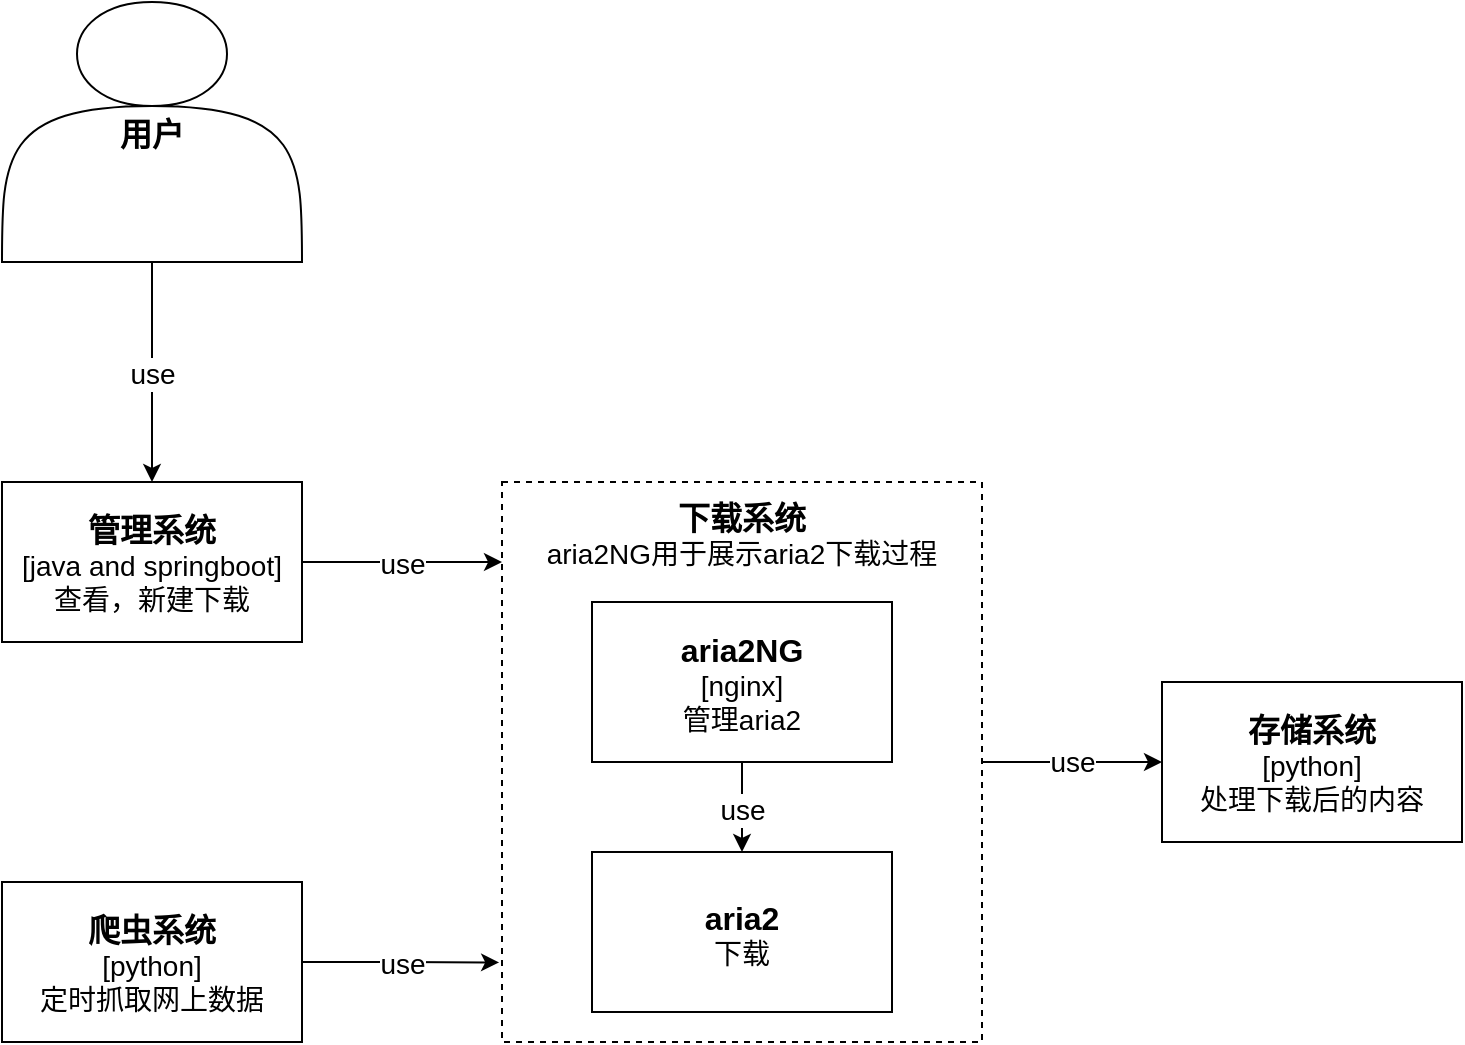 <mxfile version="14.9.2" type="github">
  <diagram id="teOBSdAUKKFWsfus6q4V" name="第 1 页">
    <mxGraphModel dx="1221" dy="644" grid="1" gridSize="10" guides="1" tooltips="1" connect="1" arrows="1" fold="1" page="1" pageScale="1" pageWidth="827" pageHeight="1169" math="0" shadow="0">
      <root>
        <mxCell id="0" />
        <mxCell id="1" parent="0" />
        <mxCell id="bS9oU5hErUytyoPM4GPt-17" value="use" style="edgeStyle=orthogonalEdgeStyle;rounded=0;orthogonalLoop=1;jettySize=auto;html=1;exitX=0.5;exitY=1;exitDx=0;exitDy=0;entryX=0.5;entryY=0;entryDx=0;entryDy=0;fontSize=14;spacingTop=2;" edge="1" parent="1" source="bS9oU5hErUytyoPM4GPt-2" target="bS9oU5hErUytyoPM4GPt-8">
          <mxGeometry relative="1" as="geometry" />
        </mxCell>
        <mxCell id="bS9oU5hErUytyoPM4GPt-2" value="&lt;font style=&quot;font-size: 16px&quot;&gt;&lt;b&gt;用户&lt;/b&gt;&lt;br&gt;&lt;/font&gt;" style="shape=actor;whiteSpace=wrap;html=1;verticalAlign=middle;spacingTop=2;" vertex="1" parent="1">
          <mxGeometry x="90" y="160" width="150" height="130" as="geometry" />
        </mxCell>
        <mxCell id="bS9oU5hErUytyoPM4GPt-15" value="use" style="edgeStyle=orthogonalEdgeStyle;rounded=0;orthogonalLoop=1;jettySize=auto;html=1;entryX=0;entryY=0.143;entryDx=0;entryDy=0;entryPerimeter=0;fontSize=14;spacingTop=2;" edge="1" parent="1" source="bS9oU5hErUytyoPM4GPt-8" target="bS9oU5hErUytyoPM4GPt-7">
          <mxGeometry relative="1" as="geometry" />
        </mxCell>
        <mxCell id="bS9oU5hErUytyoPM4GPt-8" value="&lt;font&gt;&lt;span style=&quot;font-weight: bold ; font-size: 16px&quot;&gt;管理系统&lt;/span&gt;&lt;br&gt;&lt;font style=&quot;font-size: 14px&quot;&gt;[java and springboot]&lt;br&gt;&lt;/font&gt;查看，新建下载&lt;br&gt;&lt;/font&gt;" style="rounded=0;whiteSpace=wrap;html=1;fontSize=14;verticalAlign=middle;spacingTop=2;" vertex="1" parent="1">
          <mxGeometry x="90" y="400" width="150" height="80" as="geometry" />
        </mxCell>
        <mxCell id="bS9oU5hErUytyoPM4GPt-16" value="use" style="edgeStyle=orthogonalEdgeStyle;rounded=0;orthogonalLoop=1;jettySize=auto;html=1;exitX=1;exitY=0.5;exitDx=0;exitDy=0;entryX=-0.006;entryY=0.858;entryDx=0;entryDy=0;entryPerimeter=0;fontSize=14;spacingTop=2;" edge="1" parent="1" source="bS9oU5hErUytyoPM4GPt-9" target="bS9oU5hErUytyoPM4GPt-7">
          <mxGeometry relative="1" as="geometry" />
        </mxCell>
        <mxCell id="bS9oU5hErUytyoPM4GPt-9" value="&lt;b&gt;&lt;font style=&quot;font-size: 16px&quot;&gt;爬虫系统&lt;/font&gt;&lt;/b&gt;&lt;br&gt;[python]&lt;br&gt;定时抓取网上数据" style="rounded=0;whiteSpace=wrap;html=1;fontSize=14;verticalAlign=middle;spacingTop=2;" vertex="1" parent="1">
          <mxGeometry x="90" y="600" width="150" height="80" as="geometry" />
        </mxCell>
        <mxCell id="bS9oU5hErUytyoPM4GPt-11" value="" style="group;spacingTop=2;" vertex="1" connectable="0" parent="1">
          <mxGeometry x="340" y="400" width="240" height="280" as="geometry" />
        </mxCell>
        <mxCell id="bS9oU5hErUytyoPM4GPt-7" value="&lt;font style=&quot;font-size: 16px&quot;&gt;&lt;b&gt;下载系统&lt;/b&gt;&lt;/font&gt;&lt;br&gt;aria2NG用于展示aria2下载过程" style="rounded=0;whiteSpace=wrap;html=1;fontSize=14;verticalAlign=top;dashed=1;spacingTop=2;spacing=2;spacingBottom=0;" vertex="1" parent="bS9oU5hErUytyoPM4GPt-11">
          <mxGeometry width="240" height="280" as="geometry" />
        </mxCell>
        <mxCell id="bS9oU5hErUytyoPM4GPt-4" value="&lt;font&gt;&lt;b&gt;&lt;font style=&quot;font-size: 16px&quot;&gt;aria2NG&lt;/font&gt;&lt;/b&gt;&lt;br&gt;[nginx]&lt;br&gt;管理aria2&lt;br&gt;&lt;/font&gt;" style="rounded=0;whiteSpace=wrap;html=1;verticalAlign=middle;fontSize=14;spacingTop=2;" vertex="1" parent="bS9oU5hErUytyoPM4GPt-11">
          <mxGeometry x="45" y="60" width="150" height="80" as="geometry" />
        </mxCell>
        <mxCell id="bS9oU5hErUytyoPM4GPt-5" value="&lt;font style=&quot;font-size: 16px&quot;&gt;&lt;b&gt;aria2&lt;br&gt;&lt;/b&gt;&lt;/font&gt;下载" style="rounded=0;whiteSpace=wrap;html=1;verticalAlign=middle;fontSize=14;spacingTop=2;" vertex="1" parent="bS9oU5hErUytyoPM4GPt-11">
          <mxGeometry x="45" y="184.997" width="150" height="80" as="geometry" />
        </mxCell>
        <mxCell id="bS9oU5hErUytyoPM4GPt-10" value="use" style="edgeStyle=orthogonalEdgeStyle;rounded=0;orthogonalLoop=1;jettySize=auto;html=1;fontSize=14;spacingTop=2;" edge="1" parent="bS9oU5hErUytyoPM4GPt-11" source="bS9oU5hErUytyoPM4GPt-4" target="bS9oU5hErUytyoPM4GPt-5">
          <mxGeometry relative="1" as="geometry" />
        </mxCell>
        <mxCell id="bS9oU5hErUytyoPM4GPt-19" value="&lt;font&gt;&lt;span style=&quot;font-weight: bold ; font-size: 16px&quot;&gt;存储系统&lt;/span&gt;&lt;br&gt;&lt;font style=&quot;font-size: 14px&quot;&gt;[python]&lt;br&gt;&lt;/font&gt;处理下载后的内容&lt;br&gt;&lt;/font&gt;" style="rounded=0;whiteSpace=wrap;html=1;fontSize=14;verticalAlign=middle;spacingTop=2;" vertex="1" parent="1">
          <mxGeometry x="670" y="500" width="150" height="80" as="geometry" />
        </mxCell>
        <mxCell id="bS9oU5hErUytyoPM4GPt-20" value="use" style="edgeStyle=orthogonalEdgeStyle;rounded=0;orthogonalLoop=1;jettySize=auto;html=1;exitX=1;exitY=0.5;exitDx=0;exitDy=0;entryX=0;entryY=0.5;entryDx=0;entryDy=0;fontSize=14;" edge="1" parent="1" source="bS9oU5hErUytyoPM4GPt-7" target="bS9oU5hErUytyoPM4GPt-19">
          <mxGeometry relative="1" as="geometry" />
        </mxCell>
      </root>
    </mxGraphModel>
  </diagram>
</mxfile>

